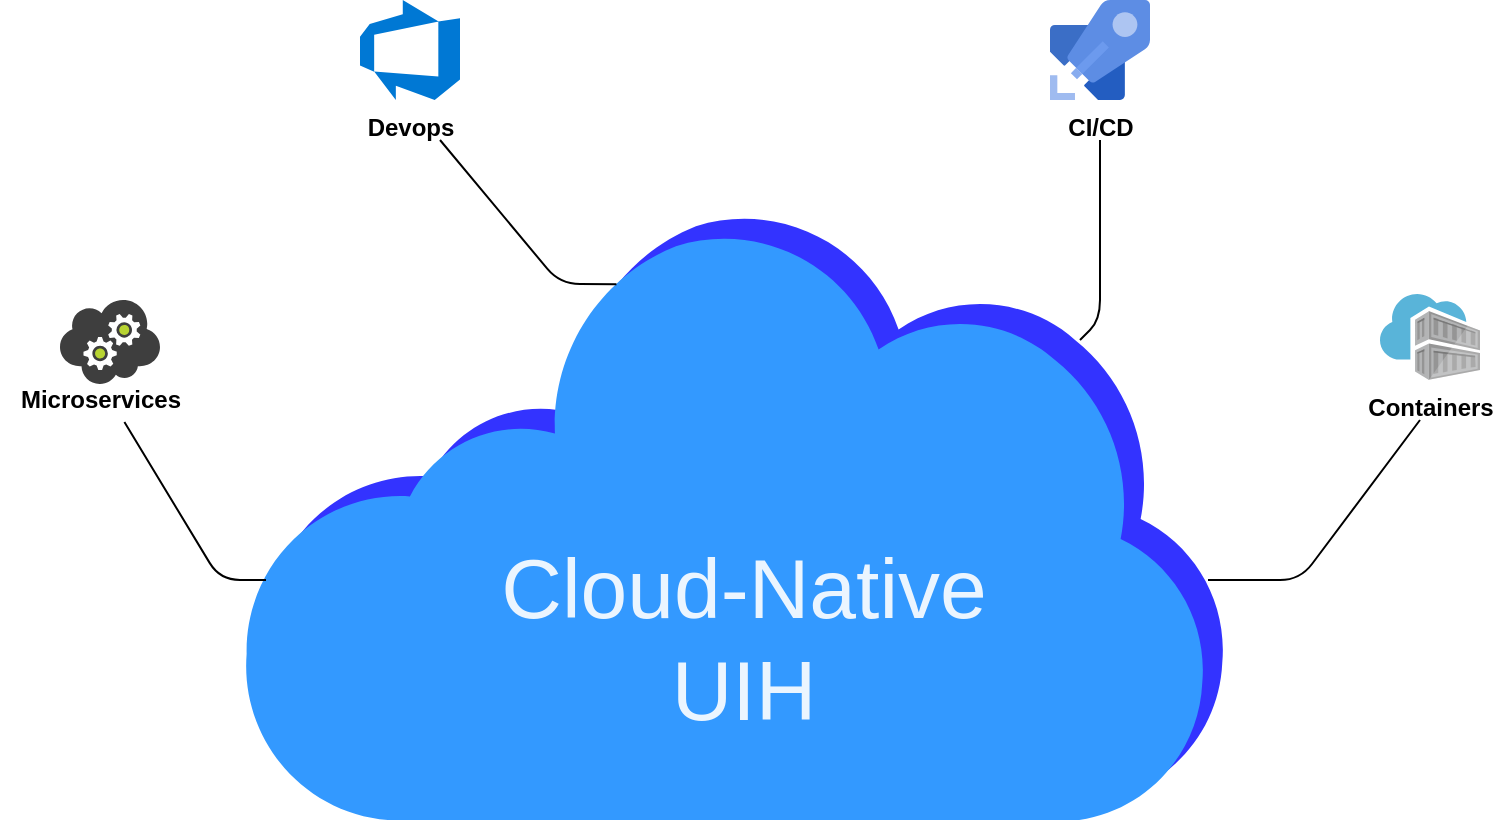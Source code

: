 <mxfile version="13.9.9" type="device"><diagram id="G63EULc_OcDnGKauAZge" name="Page-1"><mxGraphModel dx="362" dy="309" grid="1" gridSize="10" guides="1" tooltips="1" connect="1" arrows="1" fold="1" page="1" pageScale="1" pageWidth="827" pageHeight="1169" math="0" shadow="0"><root><mxCell id="0"/><mxCell id="1" parent="0"/><mxCell id="uvZAy3WlZQfDaNHZ8x8r-4" value="" style="aspect=fixed;pointerEvents=1;shadow=0;dashed=0;html=1;strokeColor=none;labelPosition=center;verticalLabelPosition=bottom;verticalAlign=top;align=center;shape=mxgraph.mscae.enterprise.internet;fillColor=#3333FF;" parent="1" vertex="1"><mxGeometry x="160" y="480" width="483.87" height="300" as="geometry"/></mxCell><mxCell id="uvZAy3WlZQfDaNHZ8x8r-6" value="" style="aspect=fixed;pointerEvents=1;shadow=0;dashed=0;html=1;strokeColor=none;labelPosition=center;verticalLabelPosition=bottom;verticalAlign=top;align=center;shape=mxgraph.mscae.enterprise.internet;fillColor=#3399FF;" parent="1" vertex="1"><mxGeometry x="150" y="490" width="483.87" height="300" as="geometry"/></mxCell><mxCell id="uvZAy3WlZQfDaNHZ8x8r-11" value="&lt;b&gt;Devops&lt;/b&gt;" style="aspect=fixed;html=1;points=[];align=center;image;fontSize=12;image=img/lib/mscae/Azure_DevOps.svg;strokeColor=#00188D;fillColor=#3399FF;labelBackgroundColor=none;" parent="1" vertex="1"><mxGeometry x="210" y="380" width="50" height="50" as="geometry"/></mxCell><mxCell id="uvZAy3WlZQfDaNHZ8x8r-12" value="&lt;b&gt;CI/CD&lt;/b&gt;" style="aspect=fixed;html=1;points=[];align=center;image;fontSize=12;image=img/lib/mscae/Azure_Pipelines&#9;.svg;strokeColor=#00188D;fillColor=#3399FF;labelBackgroundColor=none;" parent="1" vertex="1"><mxGeometry x="555" y="380" width="50" height="50" as="geometry"/></mxCell><mxCell id="uvZAy3WlZQfDaNHZ8x8r-13" value="&lt;b&gt;Containers&lt;/b&gt;" style="aspect=fixed;html=1;points=[];align=center;image;fontSize=12;image=img/lib/mscae/Container_Registries.svg;strokeColor=#00188D;fillColor=#3399FF;labelBackgroundColor=none;" parent="1" vertex="1"><mxGeometry x="720" y="527" width="50" height="43" as="geometry"/></mxCell><mxCell id="uvZAy3WlZQfDaNHZ8x8r-14" value="" style="aspect=fixed;html=1;points=[];align=center;image;fontSize=12;image=img/lib/mscae/Cloud_Service.svg;strokeColor=#00188D;fillColor=#3399FF;" parent="1" vertex="1"><mxGeometry x="60" y="530" width="50" height="42" as="geometry"/></mxCell><mxCell id="uvZAy3WlZQfDaNHZ8x8r-15" value="&lt;b&gt;Microservices&lt;/b&gt;" style="text;html=1;align=center;verticalAlign=middle;resizable=0;points=[];autosize=1;" parent="1" vertex="1"><mxGeometry x="30" y="570" width="100" height="20" as="geometry"/></mxCell><mxCell id="uvZAy3WlZQfDaNHZ8x8r-17" value="Cloud-Native&lt;br&gt;UIH" style="text;html=1;strokeColor=none;fillColor=none;align=center;verticalAlign=middle;whiteSpace=wrap;rounded=0;fontSize=42;fontColor=#FFFFFF;fontStyle=0;labelBorderColor=none;textOpacity=90;labelBackgroundColor=none;spacingTop=0;shadow=0;glass=1;" parent="1" vertex="1"><mxGeometry x="276.93" y="690" width="250" height="20" as="geometry"/></mxCell><mxCell id="uvZAy3WlZQfDaNHZ8x8r-22" value="" style="endArrow=none;html=1;fontSize=60;fontColor=#FFFFFF;entryX=0.622;entryY=1.05;entryDx=0;entryDy=0;entryPerimeter=0;" parent="1" target="uvZAy3WlZQfDaNHZ8x8r-15" edge="1"><mxGeometry width="50" height="50" relative="1" as="geometry"><mxPoint x="163" y="670" as="sourcePoint"/><mxPoint x="100" y="600" as="targetPoint"/><Array as="points"><mxPoint x="140" y="670"/></Array></mxGeometry></mxCell><mxCell id="uvZAy3WlZQfDaNHZ8x8r-23" value="" style="endArrow=none;html=1;fontSize=60;fontColor=#FFFFFF;exitX=0.389;exitY=0.107;exitDx=0;exitDy=0;exitPerimeter=0;" parent="1" source="uvZAy3WlZQfDaNHZ8x8r-6" edge="1"><mxGeometry width="50" height="50" relative="1" as="geometry"><mxPoint x="300" y="510" as="sourcePoint"/><mxPoint x="250" y="450" as="targetPoint"/><Array as="points"><mxPoint x="310" y="522"/></Array></mxGeometry></mxCell><mxCell id="uvZAy3WlZQfDaNHZ8x8r-27" value="" style="endArrow=none;html=1;fontSize=60;fontColor=#FFFFFF;" parent="1" edge="1"><mxGeometry width="50" height="50" relative="1" as="geometry"><mxPoint x="570" y="550" as="sourcePoint"/><mxPoint x="580" y="450" as="targetPoint"/><Array as="points"><mxPoint x="580" y="540"/></Array></mxGeometry></mxCell><mxCell id="uvZAy3WlZQfDaNHZ8x8r-28" value="" style="endArrow=none;html=1;fontSize=60;fontColor=#FFFFFF;" parent="1" edge="1"><mxGeometry width="50" height="50" relative="1" as="geometry"><mxPoint x="634" y="670" as="sourcePoint"/><mxPoint x="740" y="590" as="targetPoint"/><Array as="points"><mxPoint x="680" y="670"/></Array></mxGeometry></mxCell></root></mxGraphModel></diagram></mxfile>